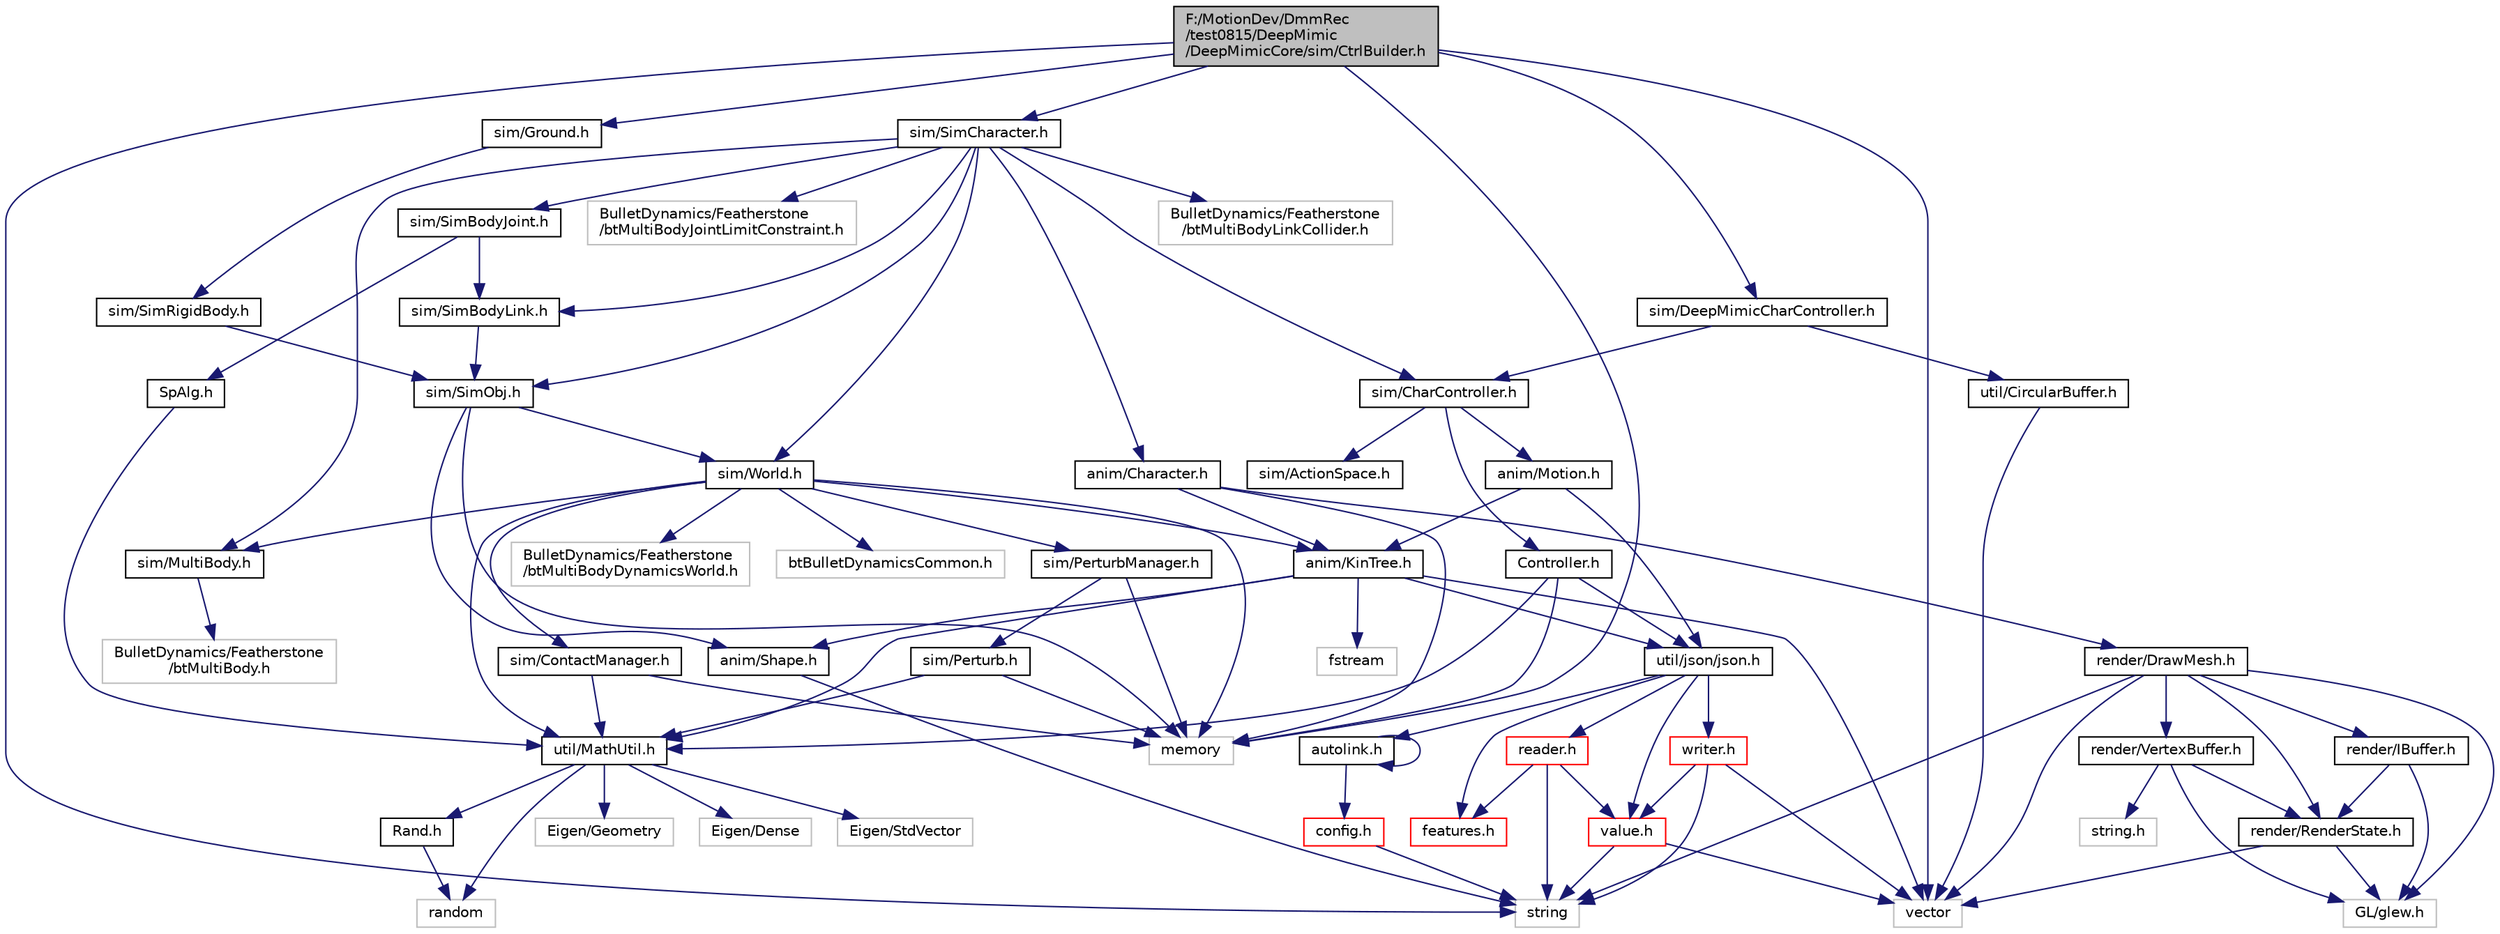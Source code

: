 digraph "F:/MotionDev/DmmRec/test0815/DeepMimic/DeepMimicCore/sim/CtrlBuilder.h"
{
 // LATEX_PDF_SIZE
  edge [fontname="Helvetica",fontsize="10",labelfontname="Helvetica",labelfontsize="10"];
  node [fontname="Helvetica",fontsize="10",shape=record];
  Node1 [label="F:/MotionDev/DmmRec\l/test0815/DeepMimic\l/DeepMimicCore/sim/CtrlBuilder.h",height=0.2,width=0.4,color="black", fillcolor="grey75", style="filled", fontcolor="black",tooltip=" "];
  Node1 -> Node2 [color="midnightblue",fontsize="10",style="solid",fontname="Helvetica"];
  Node2 [label="vector",height=0.2,width=0.4,color="grey75", fillcolor="white", style="filled",tooltip=" "];
  Node1 -> Node3 [color="midnightblue",fontsize="10",style="solid",fontname="Helvetica"];
  Node3 [label="string",height=0.2,width=0.4,color="grey75", fillcolor="white", style="filled",tooltip=" "];
  Node1 -> Node4 [color="midnightblue",fontsize="10",style="solid",fontname="Helvetica"];
  Node4 [label="memory",height=0.2,width=0.4,color="grey75", fillcolor="white", style="filled",tooltip=" "];
  Node1 -> Node5 [color="midnightblue",fontsize="10",style="solid",fontname="Helvetica"];
  Node5 [label="sim/SimCharacter.h",height=0.2,width=0.4,color="black", fillcolor="white", style="filled",URL="$_sim_character_8h.html",tooltip=" "];
  Node5 -> Node6 [color="midnightblue",fontsize="10",style="solid",fontname="Helvetica"];
  Node6 [label="sim/World.h",height=0.2,width=0.4,color="black", fillcolor="white", style="filled",URL="$_world_8h.html",tooltip=" "];
  Node6 -> Node4 [color="midnightblue",fontsize="10",style="solid",fontname="Helvetica"];
  Node6 -> Node7 [color="midnightblue",fontsize="10",style="solid",fontname="Helvetica"];
  Node7 [label="btBulletDynamicsCommon.h",height=0.2,width=0.4,color="grey75", fillcolor="white", style="filled",tooltip=" "];
  Node6 -> Node8 [color="midnightblue",fontsize="10",style="solid",fontname="Helvetica"];
  Node8 [label="BulletDynamics/Featherstone\l/btMultiBodyDynamicsWorld.h",height=0.2,width=0.4,color="grey75", fillcolor="white", style="filled",tooltip=" "];
  Node6 -> Node9 [color="midnightblue",fontsize="10",style="solid",fontname="Helvetica"];
  Node9 [label="sim/MultiBody.h",height=0.2,width=0.4,color="black", fillcolor="white", style="filled",URL="$_multi_body_8h.html",tooltip=" "];
  Node9 -> Node10 [color="midnightblue",fontsize="10",style="solid",fontname="Helvetica"];
  Node10 [label="BulletDynamics/Featherstone\l/btMultiBody.h",height=0.2,width=0.4,color="grey75", fillcolor="white", style="filled",tooltip=" "];
  Node6 -> Node11 [color="midnightblue",fontsize="10",style="solid",fontname="Helvetica"];
  Node11 [label="sim/ContactManager.h",height=0.2,width=0.4,color="black", fillcolor="white", style="filled",URL="$_contact_manager_8h.html",tooltip=" "];
  Node11 -> Node4 [color="midnightblue",fontsize="10",style="solid",fontname="Helvetica"];
  Node11 -> Node12 [color="midnightblue",fontsize="10",style="solid",fontname="Helvetica"];
  Node12 [label="util/MathUtil.h",height=0.2,width=0.4,color="black", fillcolor="white", style="filled",URL="$_math_util_8h.html",tooltip=" "];
  Node12 -> Node13 [color="midnightblue",fontsize="10",style="solid",fontname="Helvetica"];
  Node13 [label="random",height=0.2,width=0.4,color="grey75", fillcolor="white", style="filled",tooltip=" "];
  Node12 -> Node14 [color="midnightblue",fontsize="10",style="solid",fontname="Helvetica"];
  Node14 [label="Eigen/Dense",height=0.2,width=0.4,color="grey75", fillcolor="white", style="filled",tooltip=" "];
  Node12 -> Node15 [color="midnightblue",fontsize="10",style="solid",fontname="Helvetica"];
  Node15 [label="Eigen/StdVector",height=0.2,width=0.4,color="grey75", fillcolor="white", style="filled",tooltip=" "];
  Node12 -> Node16 [color="midnightblue",fontsize="10",style="solid",fontname="Helvetica"];
  Node16 [label="Eigen/Geometry",height=0.2,width=0.4,color="grey75", fillcolor="white", style="filled",tooltip=" "];
  Node12 -> Node17 [color="midnightblue",fontsize="10",style="solid",fontname="Helvetica"];
  Node17 [label="Rand.h",height=0.2,width=0.4,color="black", fillcolor="white", style="filled",URL="$_rand_8h.html",tooltip=" "];
  Node17 -> Node13 [color="midnightblue",fontsize="10",style="solid",fontname="Helvetica"];
  Node6 -> Node18 [color="midnightblue",fontsize="10",style="solid",fontname="Helvetica"];
  Node18 [label="sim/PerturbManager.h",height=0.2,width=0.4,color="black", fillcolor="white", style="filled",URL="$_perturb_manager_8h.html",tooltip=" "];
  Node18 -> Node4 [color="midnightblue",fontsize="10",style="solid",fontname="Helvetica"];
  Node18 -> Node19 [color="midnightblue",fontsize="10",style="solid",fontname="Helvetica"];
  Node19 [label="sim/Perturb.h",height=0.2,width=0.4,color="black", fillcolor="white", style="filled",URL="$_perturb_8h.html",tooltip=" "];
  Node19 -> Node4 [color="midnightblue",fontsize="10",style="solid",fontname="Helvetica"];
  Node19 -> Node12 [color="midnightblue",fontsize="10",style="solid",fontname="Helvetica"];
  Node6 -> Node20 [color="midnightblue",fontsize="10",style="solid",fontname="Helvetica"];
  Node20 [label="anim/KinTree.h",height=0.2,width=0.4,color="black", fillcolor="white", style="filled",URL="$_kin_tree_8h.html",tooltip=" "];
  Node20 -> Node2 [color="midnightblue",fontsize="10",style="solid",fontname="Helvetica"];
  Node20 -> Node21 [color="midnightblue",fontsize="10",style="solid",fontname="Helvetica"];
  Node21 [label="fstream",height=0.2,width=0.4,color="grey75", fillcolor="white", style="filled",tooltip=" "];
  Node20 -> Node22 [color="midnightblue",fontsize="10",style="solid",fontname="Helvetica"];
  Node22 [label="anim/Shape.h",height=0.2,width=0.4,color="black", fillcolor="white", style="filled",URL="$_shape_8h.html",tooltip=" "];
  Node22 -> Node3 [color="midnightblue",fontsize="10",style="solid",fontname="Helvetica"];
  Node20 -> Node23 [color="midnightblue",fontsize="10",style="solid",fontname="Helvetica"];
  Node23 [label="util/json/json.h",height=0.2,width=0.4,color="black", fillcolor="white", style="filled",URL="$json_8h.html",tooltip=" "];
  Node23 -> Node24 [color="midnightblue",fontsize="10",style="solid",fontname="Helvetica"];
  Node24 [label="autolink.h",height=0.2,width=0.4,color="black", fillcolor="white", style="filled",URL="$autolink_8h.html",tooltip=" "];
  Node24 -> Node25 [color="midnightblue",fontsize="10",style="solid",fontname="Helvetica"];
  Node25 [label="config.h",height=0.2,width=0.4,color="red", fillcolor="white", style="filled",URL="$config_8h.html",tooltip=" "];
  Node25 -> Node3 [color="midnightblue",fontsize="10",style="solid",fontname="Helvetica"];
  Node24 -> Node24 [color="midnightblue",fontsize="10",style="solid",fontname="Helvetica"];
  Node23 -> Node29 [color="midnightblue",fontsize="10",style="solid",fontname="Helvetica"];
  Node29 [label="value.h",height=0.2,width=0.4,color="red", fillcolor="white", style="filled",URL="$value_8h.html",tooltip=" "];
  Node29 -> Node3 [color="midnightblue",fontsize="10",style="solid",fontname="Helvetica"];
  Node29 -> Node2 [color="midnightblue",fontsize="10",style="solid",fontname="Helvetica"];
  Node23 -> Node33 [color="midnightblue",fontsize="10",style="solid",fontname="Helvetica"];
  Node33 [label="reader.h",height=0.2,width=0.4,color="red", fillcolor="white", style="filled",URL="$reader_8h.html",tooltip=" "];
  Node33 -> Node34 [color="midnightblue",fontsize="10",style="solid",fontname="Helvetica"];
  Node34 [label="features.h",height=0.2,width=0.4,color="red", fillcolor="white", style="filled",URL="$features_8h.html",tooltip=" "];
  Node33 -> Node29 [color="midnightblue",fontsize="10",style="solid",fontname="Helvetica"];
  Node33 -> Node3 [color="midnightblue",fontsize="10",style="solid",fontname="Helvetica"];
  Node23 -> Node39 [color="midnightblue",fontsize="10",style="solid",fontname="Helvetica"];
  Node39 [label="writer.h",height=0.2,width=0.4,color="red", fillcolor="white", style="filled",URL="$writer_8h.html",tooltip=" "];
  Node39 -> Node29 [color="midnightblue",fontsize="10",style="solid",fontname="Helvetica"];
  Node39 -> Node2 [color="midnightblue",fontsize="10",style="solid",fontname="Helvetica"];
  Node39 -> Node3 [color="midnightblue",fontsize="10",style="solid",fontname="Helvetica"];
  Node23 -> Node34 [color="midnightblue",fontsize="10",style="solid",fontname="Helvetica"];
  Node20 -> Node12 [color="midnightblue",fontsize="10",style="solid",fontname="Helvetica"];
  Node6 -> Node12 [color="midnightblue",fontsize="10",style="solid",fontname="Helvetica"];
  Node5 -> Node41 [color="midnightblue",fontsize="10",style="solid",fontname="Helvetica"];
  Node41 [label="sim/SimBodyLink.h",height=0.2,width=0.4,color="black", fillcolor="white", style="filled",URL="$_sim_body_link_8h.html",tooltip=" "];
  Node41 -> Node42 [color="midnightblue",fontsize="10",style="solid",fontname="Helvetica"];
  Node42 [label="sim/SimObj.h",height=0.2,width=0.4,color="black", fillcolor="white", style="filled",URL="$_sim_obj_8h.html",tooltip=" "];
  Node42 -> Node4 [color="midnightblue",fontsize="10",style="solid",fontname="Helvetica"];
  Node42 -> Node6 [color="midnightblue",fontsize="10",style="solid",fontname="Helvetica"];
  Node42 -> Node22 [color="midnightblue",fontsize="10",style="solid",fontname="Helvetica"];
  Node5 -> Node43 [color="midnightblue",fontsize="10",style="solid",fontname="Helvetica"];
  Node43 [label="sim/SimBodyJoint.h",height=0.2,width=0.4,color="black", fillcolor="white", style="filled",URL="$_sim_body_joint_8h.html",tooltip=" "];
  Node43 -> Node41 [color="midnightblue",fontsize="10",style="solid",fontname="Helvetica"];
  Node43 -> Node44 [color="midnightblue",fontsize="10",style="solid",fontname="Helvetica"];
  Node44 [label="SpAlg.h",height=0.2,width=0.4,color="black", fillcolor="white", style="filled",URL="$_sp_alg_8h.html",tooltip=" "];
  Node44 -> Node12 [color="midnightblue",fontsize="10",style="solid",fontname="Helvetica"];
  Node5 -> Node45 [color="midnightblue",fontsize="10",style="solid",fontname="Helvetica"];
  Node45 [label="sim/CharController.h",height=0.2,width=0.4,color="black", fillcolor="white", style="filled",URL="$_char_controller_8h.html",tooltip=" "];
  Node45 -> Node46 [color="midnightblue",fontsize="10",style="solid",fontname="Helvetica"];
  Node46 [label="Controller.h",height=0.2,width=0.4,color="black", fillcolor="white", style="filled",URL="$_controller_8h.html",tooltip=" "];
  Node46 -> Node4 [color="midnightblue",fontsize="10",style="solid",fontname="Helvetica"];
  Node46 -> Node12 [color="midnightblue",fontsize="10",style="solid",fontname="Helvetica"];
  Node46 -> Node23 [color="midnightblue",fontsize="10",style="solid",fontname="Helvetica"];
  Node45 -> Node47 [color="midnightblue",fontsize="10",style="solid",fontname="Helvetica"];
  Node47 [label="anim/Motion.h",height=0.2,width=0.4,color="black", fillcolor="white", style="filled",URL="$_motion_8h.html",tooltip=" "];
  Node47 -> Node23 [color="midnightblue",fontsize="10",style="solid",fontname="Helvetica"];
  Node47 -> Node20 [color="midnightblue",fontsize="10",style="solid",fontname="Helvetica"];
  Node45 -> Node48 [color="midnightblue",fontsize="10",style="solid",fontname="Helvetica"];
  Node48 [label="sim/ActionSpace.h",height=0.2,width=0.4,color="black", fillcolor="white", style="filled",URL="$_action_space_8h.html",tooltip=" "];
  Node5 -> Node42 [color="midnightblue",fontsize="10",style="solid",fontname="Helvetica"];
  Node5 -> Node49 [color="midnightblue",fontsize="10",style="solid",fontname="Helvetica"];
  Node49 [label="anim/Character.h",height=0.2,width=0.4,color="black", fillcolor="white", style="filled",URL="$_character_8h.html",tooltip=" "];
  Node49 -> Node4 [color="midnightblue",fontsize="10",style="solid",fontname="Helvetica"];
  Node49 -> Node20 [color="midnightblue",fontsize="10",style="solid",fontname="Helvetica"];
  Node49 -> Node50 [color="midnightblue",fontsize="10",style="solid",fontname="Helvetica"];
  Node50 [label="render/DrawMesh.h",height=0.2,width=0.4,color="black", fillcolor="white", style="filled",URL="$_draw_mesh_8h.html",tooltip=" "];
  Node50 -> Node51 [color="midnightblue",fontsize="10",style="solid",fontname="Helvetica"];
  Node51 [label="GL/glew.h",height=0.2,width=0.4,color="grey75", fillcolor="white", style="filled",tooltip=" "];
  Node50 -> Node3 [color="midnightblue",fontsize="10",style="solid",fontname="Helvetica"];
  Node50 -> Node2 [color="midnightblue",fontsize="10",style="solid",fontname="Helvetica"];
  Node50 -> Node52 [color="midnightblue",fontsize="10",style="solid",fontname="Helvetica"];
  Node52 [label="render/VertexBuffer.h",height=0.2,width=0.4,color="black", fillcolor="white", style="filled",URL="$_vertex_buffer_8h.html",tooltip=" "];
  Node52 -> Node51 [color="midnightblue",fontsize="10",style="solid",fontname="Helvetica"];
  Node52 -> Node53 [color="midnightblue",fontsize="10",style="solid",fontname="Helvetica"];
  Node53 [label="render/RenderState.h",height=0.2,width=0.4,color="black", fillcolor="white", style="filled",URL="$_render_state_8h.html",tooltip=" "];
  Node53 -> Node51 [color="midnightblue",fontsize="10",style="solid",fontname="Helvetica"];
  Node53 -> Node2 [color="midnightblue",fontsize="10",style="solid",fontname="Helvetica"];
  Node52 -> Node54 [color="midnightblue",fontsize="10",style="solid",fontname="Helvetica"];
  Node54 [label="string.h",height=0.2,width=0.4,color="grey75", fillcolor="white", style="filled",tooltip=" "];
  Node50 -> Node55 [color="midnightblue",fontsize="10",style="solid",fontname="Helvetica"];
  Node55 [label="render/IBuffer.h",height=0.2,width=0.4,color="black", fillcolor="white", style="filled",URL="$_i_buffer_8h.html",tooltip=" "];
  Node55 -> Node51 [color="midnightblue",fontsize="10",style="solid",fontname="Helvetica"];
  Node55 -> Node53 [color="midnightblue",fontsize="10",style="solid",fontname="Helvetica"];
  Node50 -> Node53 [color="midnightblue",fontsize="10",style="solid",fontname="Helvetica"];
  Node5 -> Node9 [color="midnightblue",fontsize="10",style="solid",fontname="Helvetica"];
  Node5 -> Node56 [color="midnightblue",fontsize="10",style="solid",fontname="Helvetica"];
  Node56 [label="BulletDynamics/Featherstone\l/btMultiBodyLinkCollider.h",height=0.2,width=0.4,color="grey75", fillcolor="white", style="filled",tooltip=" "];
  Node5 -> Node57 [color="midnightblue",fontsize="10",style="solid",fontname="Helvetica"];
  Node57 [label="BulletDynamics/Featherstone\l/btMultiBodyJointLimitConstraint.h",height=0.2,width=0.4,color="grey75", fillcolor="white", style="filled",tooltip=" "];
  Node1 -> Node58 [color="midnightblue",fontsize="10",style="solid",fontname="Helvetica"];
  Node58 [label="sim/DeepMimicCharController.h",height=0.2,width=0.4,color="black", fillcolor="white", style="filled",URL="$_deep_mimic_char_controller_8h.html",tooltip=" "];
  Node58 -> Node45 [color="midnightblue",fontsize="10",style="solid",fontname="Helvetica"];
  Node58 -> Node59 [color="midnightblue",fontsize="10",style="solid",fontname="Helvetica"];
  Node59 [label="util/CircularBuffer.h",height=0.2,width=0.4,color="black", fillcolor="white", style="filled",URL="$_circular_buffer_8h.html",tooltip=" "];
  Node59 -> Node2 [color="midnightblue",fontsize="10",style="solid",fontname="Helvetica"];
  Node1 -> Node60 [color="midnightblue",fontsize="10",style="solid",fontname="Helvetica"];
  Node60 [label="sim/Ground.h",height=0.2,width=0.4,color="black", fillcolor="white", style="filled",URL="$_ground_8h.html",tooltip=" "];
  Node60 -> Node61 [color="midnightblue",fontsize="10",style="solid",fontname="Helvetica"];
  Node61 [label="sim/SimRigidBody.h",height=0.2,width=0.4,color="black", fillcolor="white", style="filled",URL="$_sim_rigid_body_8h.html",tooltip=" "];
  Node61 -> Node42 [color="midnightblue",fontsize="10",style="solid",fontname="Helvetica"];
}
